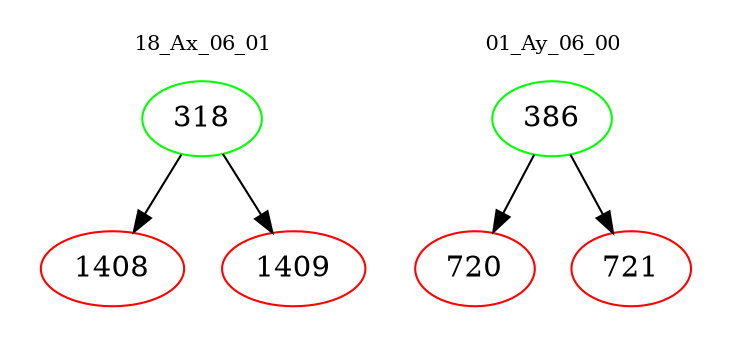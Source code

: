 digraph{
subgraph cluster_0 {
color = white
label = "18_Ax_06_01";
fontsize=10;
T0_318 [label="318", color="green"]
T0_318 -> T0_1408 [color="black"]
T0_1408 [label="1408", color="red"]
T0_318 -> T0_1409 [color="black"]
T0_1409 [label="1409", color="red"]
}
subgraph cluster_1 {
color = white
label = "01_Ay_06_00";
fontsize=10;
T1_386 [label="386", color="green"]
T1_386 -> T1_720 [color="black"]
T1_720 [label="720", color="red"]
T1_386 -> T1_721 [color="black"]
T1_721 [label="721", color="red"]
}
}
